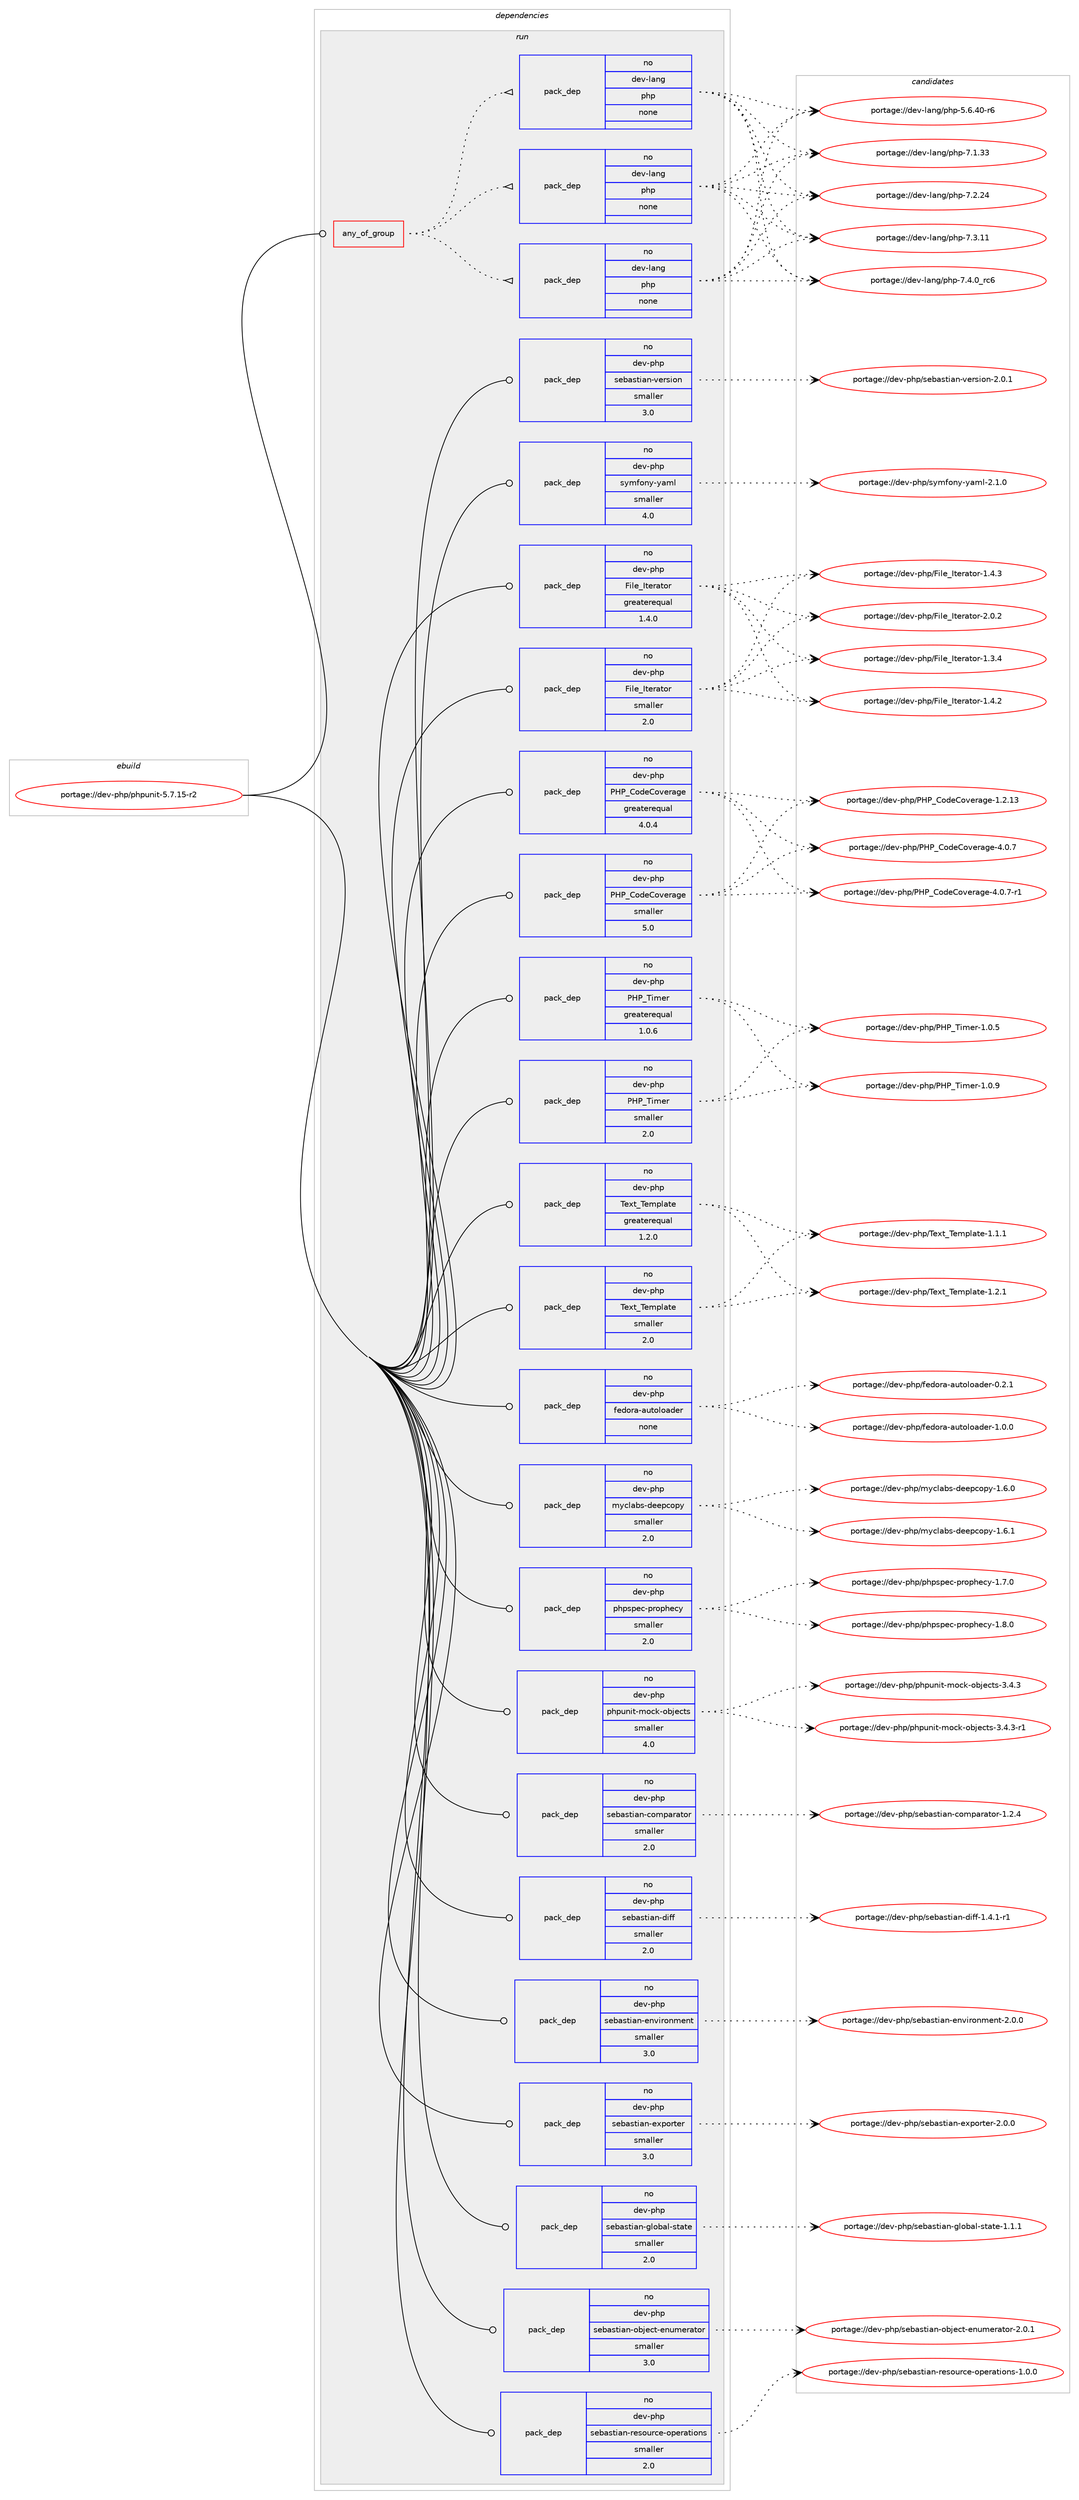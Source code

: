 digraph prolog {

# *************
# Graph options
# *************

newrank=true;
concentrate=true;
compound=true;
graph [rankdir=LR,fontname=Helvetica,fontsize=10,ranksep=1.5];#, ranksep=2.5, nodesep=0.2];
edge  [arrowhead=vee];
node  [fontname=Helvetica,fontsize=10];

# **********
# The ebuild
# **********

subgraph cluster_leftcol {
color=gray;
rank=same;
label=<<i>ebuild</i>>;
id [label="portage://dev-php/phpunit-5.7.15-r2", color=red, width=4, href="../dev-php/phpunit-5.7.15-r2.svg"];
}

# ****************
# The dependencies
# ****************

subgraph cluster_midcol {
color=gray;
label=<<i>dependencies</i>>;
subgraph cluster_compile {
fillcolor="#eeeeee";
style=filled;
label=<<i>compile</i>>;
}
subgraph cluster_compileandrun {
fillcolor="#eeeeee";
style=filled;
label=<<i>compile and run</i>>;
}
subgraph cluster_run {
fillcolor="#eeeeee";
style=filled;
label=<<i>run</i>>;
subgraph any3223 {
dependency126636 [label=<<TABLE BORDER="0" CELLBORDER="1" CELLSPACING="0" CELLPADDING="4"><TR><TD CELLPADDING="10">any_of_group</TD></TR></TABLE>>, shape=none, color=red];subgraph pack98690 {
dependency126637 [label=<<TABLE BORDER="0" CELLBORDER="1" CELLSPACING="0" CELLPADDING="4" WIDTH="220"><TR><TD ROWSPAN="6" CELLPADDING="30">pack_dep</TD></TR><TR><TD WIDTH="110">no</TD></TR><TR><TD>dev-lang</TD></TR><TR><TD>php</TD></TR><TR><TD>none</TD></TR><TR><TD></TD></TR></TABLE>>, shape=none, color=blue];
}
dependency126636:e -> dependency126637:w [weight=20,style="dotted",arrowhead="oinv"];
subgraph pack98691 {
dependency126638 [label=<<TABLE BORDER="0" CELLBORDER="1" CELLSPACING="0" CELLPADDING="4" WIDTH="220"><TR><TD ROWSPAN="6" CELLPADDING="30">pack_dep</TD></TR><TR><TD WIDTH="110">no</TD></TR><TR><TD>dev-lang</TD></TR><TR><TD>php</TD></TR><TR><TD>none</TD></TR><TR><TD></TD></TR></TABLE>>, shape=none, color=blue];
}
dependency126636:e -> dependency126638:w [weight=20,style="dotted",arrowhead="oinv"];
subgraph pack98692 {
dependency126639 [label=<<TABLE BORDER="0" CELLBORDER="1" CELLSPACING="0" CELLPADDING="4" WIDTH="220"><TR><TD ROWSPAN="6" CELLPADDING="30">pack_dep</TD></TR><TR><TD WIDTH="110">no</TD></TR><TR><TD>dev-lang</TD></TR><TR><TD>php</TD></TR><TR><TD>none</TD></TR><TR><TD></TD></TR></TABLE>>, shape=none, color=blue];
}
dependency126636:e -> dependency126639:w [weight=20,style="dotted",arrowhead="oinv"];
}
id:e -> dependency126636:w [weight=20,style="solid",arrowhead="odot"];
subgraph pack98693 {
dependency126640 [label=<<TABLE BORDER="0" CELLBORDER="1" CELLSPACING="0" CELLPADDING="4" WIDTH="220"><TR><TD ROWSPAN="6" CELLPADDING="30">pack_dep</TD></TR><TR><TD WIDTH="110">no</TD></TR><TR><TD>dev-php</TD></TR><TR><TD>File_Iterator</TD></TR><TR><TD>greaterequal</TD></TR><TR><TD>1.4.0</TD></TR></TABLE>>, shape=none, color=blue];
}
id:e -> dependency126640:w [weight=20,style="solid",arrowhead="odot"];
subgraph pack98694 {
dependency126641 [label=<<TABLE BORDER="0" CELLBORDER="1" CELLSPACING="0" CELLPADDING="4" WIDTH="220"><TR><TD ROWSPAN="6" CELLPADDING="30">pack_dep</TD></TR><TR><TD WIDTH="110">no</TD></TR><TR><TD>dev-php</TD></TR><TR><TD>File_Iterator</TD></TR><TR><TD>smaller</TD></TR><TR><TD>2.0</TD></TR></TABLE>>, shape=none, color=blue];
}
id:e -> dependency126641:w [weight=20,style="solid",arrowhead="odot"];
subgraph pack98695 {
dependency126642 [label=<<TABLE BORDER="0" CELLBORDER="1" CELLSPACING="0" CELLPADDING="4" WIDTH="220"><TR><TD ROWSPAN="6" CELLPADDING="30">pack_dep</TD></TR><TR><TD WIDTH="110">no</TD></TR><TR><TD>dev-php</TD></TR><TR><TD>PHP_CodeCoverage</TD></TR><TR><TD>greaterequal</TD></TR><TR><TD>4.0.4</TD></TR></TABLE>>, shape=none, color=blue];
}
id:e -> dependency126642:w [weight=20,style="solid",arrowhead="odot"];
subgraph pack98696 {
dependency126643 [label=<<TABLE BORDER="0" CELLBORDER="1" CELLSPACING="0" CELLPADDING="4" WIDTH="220"><TR><TD ROWSPAN="6" CELLPADDING="30">pack_dep</TD></TR><TR><TD WIDTH="110">no</TD></TR><TR><TD>dev-php</TD></TR><TR><TD>PHP_CodeCoverage</TD></TR><TR><TD>smaller</TD></TR><TR><TD>5.0</TD></TR></TABLE>>, shape=none, color=blue];
}
id:e -> dependency126643:w [weight=20,style="solid",arrowhead="odot"];
subgraph pack98697 {
dependency126644 [label=<<TABLE BORDER="0" CELLBORDER="1" CELLSPACING="0" CELLPADDING="4" WIDTH="220"><TR><TD ROWSPAN="6" CELLPADDING="30">pack_dep</TD></TR><TR><TD WIDTH="110">no</TD></TR><TR><TD>dev-php</TD></TR><TR><TD>PHP_Timer</TD></TR><TR><TD>greaterequal</TD></TR><TR><TD>1.0.6</TD></TR></TABLE>>, shape=none, color=blue];
}
id:e -> dependency126644:w [weight=20,style="solid",arrowhead="odot"];
subgraph pack98698 {
dependency126645 [label=<<TABLE BORDER="0" CELLBORDER="1" CELLSPACING="0" CELLPADDING="4" WIDTH="220"><TR><TD ROWSPAN="6" CELLPADDING="30">pack_dep</TD></TR><TR><TD WIDTH="110">no</TD></TR><TR><TD>dev-php</TD></TR><TR><TD>PHP_Timer</TD></TR><TR><TD>smaller</TD></TR><TR><TD>2.0</TD></TR></TABLE>>, shape=none, color=blue];
}
id:e -> dependency126645:w [weight=20,style="solid",arrowhead="odot"];
subgraph pack98699 {
dependency126646 [label=<<TABLE BORDER="0" CELLBORDER="1" CELLSPACING="0" CELLPADDING="4" WIDTH="220"><TR><TD ROWSPAN="6" CELLPADDING="30">pack_dep</TD></TR><TR><TD WIDTH="110">no</TD></TR><TR><TD>dev-php</TD></TR><TR><TD>Text_Template</TD></TR><TR><TD>greaterequal</TD></TR><TR><TD>1.2.0</TD></TR></TABLE>>, shape=none, color=blue];
}
id:e -> dependency126646:w [weight=20,style="solid",arrowhead="odot"];
subgraph pack98700 {
dependency126647 [label=<<TABLE BORDER="0" CELLBORDER="1" CELLSPACING="0" CELLPADDING="4" WIDTH="220"><TR><TD ROWSPAN="6" CELLPADDING="30">pack_dep</TD></TR><TR><TD WIDTH="110">no</TD></TR><TR><TD>dev-php</TD></TR><TR><TD>Text_Template</TD></TR><TR><TD>smaller</TD></TR><TR><TD>2.0</TD></TR></TABLE>>, shape=none, color=blue];
}
id:e -> dependency126647:w [weight=20,style="solid",arrowhead="odot"];
subgraph pack98701 {
dependency126648 [label=<<TABLE BORDER="0" CELLBORDER="1" CELLSPACING="0" CELLPADDING="4" WIDTH="220"><TR><TD ROWSPAN="6" CELLPADDING="30">pack_dep</TD></TR><TR><TD WIDTH="110">no</TD></TR><TR><TD>dev-php</TD></TR><TR><TD>fedora-autoloader</TD></TR><TR><TD>none</TD></TR><TR><TD></TD></TR></TABLE>>, shape=none, color=blue];
}
id:e -> dependency126648:w [weight=20,style="solid",arrowhead="odot"];
subgraph pack98702 {
dependency126649 [label=<<TABLE BORDER="0" CELLBORDER="1" CELLSPACING="0" CELLPADDING="4" WIDTH="220"><TR><TD ROWSPAN="6" CELLPADDING="30">pack_dep</TD></TR><TR><TD WIDTH="110">no</TD></TR><TR><TD>dev-php</TD></TR><TR><TD>myclabs-deepcopy</TD></TR><TR><TD>smaller</TD></TR><TR><TD>2.0</TD></TR></TABLE>>, shape=none, color=blue];
}
id:e -> dependency126649:w [weight=20,style="solid",arrowhead="odot"];
subgraph pack98703 {
dependency126650 [label=<<TABLE BORDER="0" CELLBORDER="1" CELLSPACING="0" CELLPADDING="4" WIDTH="220"><TR><TD ROWSPAN="6" CELLPADDING="30">pack_dep</TD></TR><TR><TD WIDTH="110">no</TD></TR><TR><TD>dev-php</TD></TR><TR><TD>phpspec-prophecy</TD></TR><TR><TD>smaller</TD></TR><TR><TD>2.0</TD></TR></TABLE>>, shape=none, color=blue];
}
id:e -> dependency126650:w [weight=20,style="solid",arrowhead="odot"];
subgraph pack98704 {
dependency126651 [label=<<TABLE BORDER="0" CELLBORDER="1" CELLSPACING="0" CELLPADDING="4" WIDTH="220"><TR><TD ROWSPAN="6" CELLPADDING="30">pack_dep</TD></TR><TR><TD WIDTH="110">no</TD></TR><TR><TD>dev-php</TD></TR><TR><TD>phpunit-mock-objects</TD></TR><TR><TD>smaller</TD></TR><TR><TD>4.0</TD></TR></TABLE>>, shape=none, color=blue];
}
id:e -> dependency126651:w [weight=20,style="solid",arrowhead="odot"];
subgraph pack98705 {
dependency126652 [label=<<TABLE BORDER="0" CELLBORDER="1" CELLSPACING="0" CELLPADDING="4" WIDTH="220"><TR><TD ROWSPAN="6" CELLPADDING="30">pack_dep</TD></TR><TR><TD WIDTH="110">no</TD></TR><TR><TD>dev-php</TD></TR><TR><TD>sebastian-comparator</TD></TR><TR><TD>smaller</TD></TR><TR><TD>2.0</TD></TR></TABLE>>, shape=none, color=blue];
}
id:e -> dependency126652:w [weight=20,style="solid",arrowhead="odot"];
subgraph pack98706 {
dependency126653 [label=<<TABLE BORDER="0" CELLBORDER="1" CELLSPACING="0" CELLPADDING="4" WIDTH="220"><TR><TD ROWSPAN="6" CELLPADDING="30">pack_dep</TD></TR><TR><TD WIDTH="110">no</TD></TR><TR><TD>dev-php</TD></TR><TR><TD>sebastian-diff</TD></TR><TR><TD>smaller</TD></TR><TR><TD>2.0</TD></TR></TABLE>>, shape=none, color=blue];
}
id:e -> dependency126653:w [weight=20,style="solid",arrowhead="odot"];
subgraph pack98707 {
dependency126654 [label=<<TABLE BORDER="0" CELLBORDER="1" CELLSPACING="0" CELLPADDING="4" WIDTH="220"><TR><TD ROWSPAN="6" CELLPADDING="30">pack_dep</TD></TR><TR><TD WIDTH="110">no</TD></TR><TR><TD>dev-php</TD></TR><TR><TD>sebastian-environment</TD></TR><TR><TD>smaller</TD></TR><TR><TD>3.0</TD></TR></TABLE>>, shape=none, color=blue];
}
id:e -> dependency126654:w [weight=20,style="solid",arrowhead="odot"];
subgraph pack98708 {
dependency126655 [label=<<TABLE BORDER="0" CELLBORDER="1" CELLSPACING="0" CELLPADDING="4" WIDTH="220"><TR><TD ROWSPAN="6" CELLPADDING="30">pack_dep</TD></TR><TR><TD WIDTH="110">no</TD></TR><TR><TD>dev-php</TD></TR><TR><TD>sebastian-exporter</TD></TR><TR><TD>smaller</TD></TR><TR><TD>3.0</TD></TR></TABLE>>, shape=none, color=blue];
}
id:e -> dependency126655:w [weight=20,style="solid",arrowhead="odot"];
subgraph pack98709 {
dependency126656 [label=<<TABLE BORDER="0" CELLBORDER="1" CELLSPACING="0" CELLPADDING="4" WIDTH="220"><TR><TD ROWSPAN="6" CELLPADDING="30">pack_dep</TD></TR><TR><TD WIDTH="110">no</TD></TR><TR><TD>dev-php</TD></TR><TR><TD>sebastian-global-state</TD></TR><TR><TD>smaller</TD></TR><TR><TD>2.0</TD></TR></TABLE>>, shape=none, color=blue];
}
id:e -> dependency126656:w [weight=20,style="solid",arrowhead="odot"];
subgraph pack98710 {
dependency126657 [label=<<TABLE BORDER="0" CELLBORDER="1" CELLSPACING="0" CELLPADDING="4" WIDTH="220"><TR><TD ROWSPAN="6" CELLPADDING="30">pack_dep</TD></TR><TR><TD WIDTH="110">no</TD></TR><TR><TD>dev-php</TD></TR><TR><TD>sebastian-object-enumerator</TD></TR><TR><TD>smaller</TD></TR><TR><TD>3.0</TD></TR></TABLE>>, shape=none, color=blue];
}
id:e -> dependency126657:w [weight=20,style="solid",arrowhead="odot"];
subgraph pack98711 {
dependency126658 [label=<<TABLE BORDER="0" CELLBORDER="1" CELLSPACING="0" CELLPADDING="4" WIDTH="220"><TR><TD ROWSPAN="6" CELLPADDING="30">pack_dep</TD></TR><TR><TD WIDTH="110">no</TD></TR><TR><TD>dev-php</TD></TR><TR><TD>sebastian-resource-operations</TD></TR><TR><TD>smaller</TD></TR><TR><TD>2.0</TD></TR></TABLE>>, shape=none, color=blue];
}
id:e -> dependency126658:w [weight=20,style="solid",arrowhead="odot"];
subgraph pack98712 {
dependency126659 [label=<<TABLE BORDER="0" CELLBORDER="1" CELLSPACING="0" CELLPADDING="4" WIDTH="220"><TR><TD ROWSPAN="6" CELLPADDING="30">pack_dep</TD></TR><TR><TD WIDTH="110">no</TD></TR><TR><TD>dev-php</TD></TR><TR><TD>sebastian-version</TD></TR><TR><TD>smaller</TD></TR><TR><TD>3.0</TD></TR></TABLE>>, shape=none, color=blue];
}
id:e -> dependency126659:w [weight=20,style="solid",arrowhead="odot"];
subgraph pack98713 {
dependency126660 [label=<<TABLE BORDER="0" CELLBORDER="1" CELLSPACING="0" CELLPADDING="4" WIDTH="220"><TR><TD ROWSPAN="6" CELLPADDING="30">pack_dep</TD></TR><TR><TD WIDTH="110">no</TD></TR><TR><TD>dev-php</TD></TR><TR><TD>symfony-yaml</TD></TR><TR><TD>smaller</TD></TR><TR><TD>4.0</TD></TR></TABLE>>, shape=none, color=blue];
}
id:e -> dependency126660:w [weight=20,style="solid",arrowhead="odot"];
}
}

# **************
# The candidates
# **************

subgraph cluster_choices {
rank=same;
color=gray;
label=<<i>candidates</i>>;

subgraph choice98690 {
color=black;
nodesep=1;
choiceportage100101118451089711010347112104112455346544652484511454 [label="portage://dev-lang/php-5.6.40-r6", color=red, width=4,href="../dev-lang/php-5.6.40-r6.svg"];
choiceportage10010111845108971101034711210411245554649465151 [label="portage://dev-lang/php-7.1.33", color=red, width=4,href="../dev-lang/php-7.1.33.svg"];
choiceportage10010111845108971101034711210411245554650465052 [label="portage://dev-lang/php-7.2.24", color=red, width=4,href="../dev-lang/php-7.2.24.svg"];
choiceportage10010111845108971101034711210411245554651464949 [label="portage://dev-lang/php-7.3.11", color=red, width=4,href="../dev-lang/php-7.3.11.svg"];
choiceportage100101118451089711010347112104112455546524648951149954 [label="portage://dev-lang/php-7.4.0_rc6", color=red, width=4,href="../dev-lang/php-7.4.0_rc6.svg"];
dependency126637:e -> choiceportage100101118451089711010347112104112455346544652484511454:w [style=dotted,weight="100"];
dependency126637:e -> choiceportage10010111845108971101034711210411245554649465151:w [style=dotted,weight="100"];
dependency126637:e -> choiceportage10010111845108971101034711210411245554650465052:w [style=dotted,weight="100"];
dependency126637:e -> choiceportage10010111845108971101034711210411245554651464949:w [style=dotted,weight="100"];
dependency126637:e -> choiceportage100101118451089711010347112104112455546524648951149954:w [style=dotted,weight="100"];
}
subgraph choice98691 {
color=black;
nodesep=1;
choiceportage100101118451089711010347112104112455346544652484511454 [label="portage://dev-lang/php-5.6.40-r6", color=red, width=4,href="../dev-lang/php-5.6.40-r6.svg"];
choiceportage10010111845108971101034711210411245554649465151 [label="portage://dev-lang/php-7.1.33", color=red, width=4,href="../dev-lang/php-7.1.33.svg"];
choiceportage10010111845108971101034711210411245554650465052 [label="portage://dev-lang/php-7.2.24", color=red, width=4,href="../dev-lang/php-7.2.24.svg"];
choiceportage10010111845108971101034711210411245554651464949 [label="portage://dev-lang/php-7.3.11", color=red, width=4,href="../dev-lang/php-7.3.11.svg"];
choiceportage100101118451089711010347112104112455546524648951149954 [label="portage://dev-lang/php-7.4.0_rc6", color=red, width=4,href="../dev-lang/php-7.4.0_rc6.svg"];
dependency126638:e -> choiceportage100101118451089711010347112104112455346544652484511454:w [style=dotted,weight="100"];
dependency126638:e -> choiceportage10010111845108971101034711210411245554649465151:w [style=dotted,weight="100"];
dependency126638:e -> choiceportage10010111845108971101034711210411245554650465052:w [style=dotted,weight="100"];
dependency126638:e -> choiceportage10010111845108971101034711210411245554651464949:w [style=dotted,weight="100"];
dependency126638:e -> choiceportage100101118451089711010347112104112455546524648951149954:w [style=dotted,weight="100"];
}
subgraph choice98692 {
color=black;
nodesep=1;
choiceportage100101118451089711010347112104112455346544652484511454 [label="portage://dev-lang/php-5.6.40-r6", color=red, width=4,href="../dev-lang/php-5.6.40-r6.svg"];
choiceportage10010111845108971101034711210411245554649465151 [label="portage://dev-lang/php-7.1.33", color=red, width=4,href="../dev-lang/php-7.1.33.svg"];
choiceportage10010111845108971101034711210411245554650465052 [label="portage://dev-lang/php-7.2.24", color=red, width=4,href="../dev-lang/php-7.2.24.svg"];
choiceportage10010111845108971101034711210411245554651464949 [label="portage://dev-lang/php-7.3.11", color=red, width=4,href="../dev-lang/php-7.3.11.svg"];
choiceportage100101118451089711010347112104112455546524648951149954 [label="portage://dev-lang/php-7.4.0_rc6", color=red, width=4,href="../dev-lang/php-7.4.0_rc6.svg"];
dependency126639:e -> choiceportage100101118451089711010347112104112455346544652484511454:w [style=dotted,weight="100"];
dependency126639:e -> choiceportage10010111845108971101034711210411245554649465151:w [style=dotted,weight="100"];
dependency126639:e -> choiceportage10010111845108971101034711210411245554650465052:w [style=dotted,weight="100"];
dependency126639:e -> choiceportage10010111845108971101034711210411245554651464949:w [style=dotted,weight="100"];
dependency126639:e -> choiceportage100101118451089711010347112104112455546524648951149954:w [style=dotted,weight="100"];
}
subgraph choice98693 {
color=black;
nodesep=1;
choiceportage100101118451121041124770105108101957311610111497116111114454946514652 [label="portage://dev-php/File_Iterator-1.3.4", color=red, width=4,href="../dev-php/File_Iterator-1.3.4.svg"];
choiceportage100101118451121041124770105108101957311610111497116111114454946524650 [label="portage://dev-php/File_Iterator-1.4.2", color=red, width=4,href="../dev-php/File_Iterator-1.4.2.svg"];
choiceportage100101118451121041124770105108101957311610111497116111114454946524651 [label="portage://dev-php/File_Iterator-1.4.3", color=red, width=4,href="../dev-php/File_Iterator-1.4.3.svg"];
choiceportage100101118451121041124770105108101957311610111497116111114455046484650 [label="portage://dev-php/File_Iterator-2.0.2", color=red, width=4,href="../dev-php/File_Iterator-2.0.2.svg"];
dependency126640:e -> choiceportage100101118451121041124770105108101957311610111497116111114454946514652:w [style=dotted,weight="100"];
dependency126640:e -> choiceportage100101118451121041124770105108101957311610111497116111114454946524650:w [style=dotted,weight="100"];
dependency126640:e -> choiceportage100101118451121041124770105108101957311610111497116111114454946524651:w [style=dotted,weight="100"];
dependency126640:e -> choiceportage100101118451121041124770105108101957311610111497116111114455046484650:w [style=dotted,weight="100"];
}
subgraph choice98694 {
color=black;
nodesep=1;
choiceportage100101118451121041124770105108101957311610111497116111114454946514652 [label="portage://dev-php/File_Iterator-1.3.4", color=red, width=4,href="../dev-php/File_Iterator-1.3.4.svg"];
choiceportage100101118451121041124770105108101957311610111497116111114454946524650 [label="portage://dev-php/File_Iterator-1.4.2", color=red, width=4,href="../dev-php/File_Iterator-1.4.2.svg"];
choiceportage100101118451121041124770105108101957311610111497116111114454946524651 [label="portage://dev-php/File_Iterator-1.4.3", color=red, width=4,href="../dev-php/File_Iterator-1.4.3.svg"];
choiceportage100101118451121041124770105108101957311610111497116111114455046484650 [label="portage://dev-php/File_Iterator-2.0.2", color=red, width=4,href="../dev-php/File_Iterator-2.0.2.svg"];
dependency126641:e -> choiceportage100101118451121041124770105108101957311610111497116111114454946514652:w [style=dotted,weight="100"];
dependency126641:e -> choiceportage100101118451121041124770105108101957311610111497116111114454946524650:w [style=dotted,weight="100"];
dependency126641:e -> choiceportage100101118451121041124770105108101957311610111497116111114454946524651:w [style=dotted,weight="100"];
dependency126641:e -> choiceportage100101118451121041124770105108101957311610111497116111114455046484650:w [style=dotted,weight="100"];
}
subgraph choice98695 {
color=black;
nodesep=1;
choiceportage10010111845112104112478072809567111100101671111181011149710310145494650464951 [label="portage://dev-php/PHP_CodeCoverage-1.2.13", color=red, width=4,href="../dev-php/PHP_CodeCoverage-1.2.13.svg"];
choiceportage100101118451121041124780728095671111001016711111810111497103101455246484655 [label="portage://dev-php/PHP_CodeCoverage-4.0.7", color=red, width=4,href="../dev-php/PHP_CodeCoverage-4.0.7.svg"];
choiceportage1001011184511210411247807280956711110010167111118101114971031014552464846554511449 [label="portage://dev-php/PHP_CodeCoverage-4.0.7-r1", color=red, width=4,href="../dev-php/PHP_CodeCoverage-4.0.7-r1.svg"];
dependency126642:e -> choiceportage10010111845112104112478072809567111100101671111181011149710310145494650464951:w [style=dotted,weight="100"];
dependency126642:e -> choiceportage100101118451121041124780728095671111001016711111810111497103101455246484655:w [style=dotted,weight="100"];
dependency126642:e -> choiceportage1001011184511210411247807280956711110010167111118101114971031014552464846554511449:w [style=dotted,weight="100"];
}
subgraph choice98696 {
color=black;
nodesep=1;
choiceportage10010111845112104112478072809567111100101671111181011149710310145494650464951 [label="portage://dev-php/PHP_CodeCoverage-1.2.13", color=red, width=4,href="../dev-php/PHP_CodeCoverage-1.2.13.svg"];
choiceportage100101118451121041124780728095671111001016711111810111497103101455246484655 [label="portage://dev-php/PHP_CodeCoverage-4.0.7", color=red, width=4,href="../dev-php/PHP_CodeCoverage-4.0.7.svg"];
choiceportage1001011184511210411247807280956711110010167111118101114971031014552464846554511449 [label="portage://dev-php/PHP_CodeCoverage-4.0.7-r1", color=red, width=4,href="../dev-php/PHP_CodeCoverage-4.0.7-r1.svg"];
dependency126643:e -> choiceportage10010111845112104112478072809567111100101671111181011149710310145494650464951:w [style=dotted,weight="100"];
dependency126643:e -> choiceportage100101118451121041124780728095671111001016711111810111497103101455246484655:w [style=dotted,weight="100"];
dependency126643:e -> choiceportage1001011184511210411247807280956711110010167111118101114971031014552464846554511449:w [style=dotted,weight="100"];
}
subgraph choice98697 {
color=black;
nodesep=1;
choiceportage10010111845112104112478072809584105109101114454946484653 [label="portage://dev-php/PHP_Timer-1.0.5", color=red, width=4,href="../dev-php/PHP_Timer-1.0.5.svg"];
choiceportage10010111845112104112478072809584105109101114454946484657 [label="portage://dev-php/PHP_Timer-1.0.9", color=red, width=4,href="../dev-php/PHP_Timer-1.0.9.svg"];
dependency126644:e -> choiceportage10010111845112104112478072809584105109101114454946484653:w [style=dotted,weight="100"];
dependency126644:e -> choiceportage10010111845112104112478072809584105109101114454946484657:w [style=dotted,weight="100"];
}
subgraph choice98698 {
color=black;
nodesep=1;
choiceportage10010111845112104112478072809584105109101114454946484653 [label="portage://dev-php/PHP_Timer-1.0.5", color=red, width=4,href="../dev-php/PHP_Timer-1.0.5.svg"];
choiceportage10010111845112104112478072809584105109101114454946484657 [label="portage://dev-php/PHP_Timer-1.0.9", color=red, width=4,href="../dev-php/PHP_Timer-1.0.9.svg"];
dependency126645:e -> choiceportage10010111845112104112478072809584105109101114454946484653:w [style=dotted,weight="100"];
dependency126645:e -> choiceportage10010111845112104112478072809584105109101114454946484657:w [style=dotted,weight="100"];
}
subgraph choice98699 {
color=black;
nodesep=1;
choiceportage100101118451121041124784101120116958410110911210897116101454946494649 [label="portage://dev-php/Text_Template-1.1.1", color=red, width=4,href="../dev-php/Text_Template-1.1.1.svg"];
choiceportage100101118451121041124784101120116958410110911210897116101454946504649 [label="portage://dev-php/Text_Template-1.2.1", color=red, width=4,href="../dev-php/Text_Template-1.2.1.svg"];
dependency126646:e -> choiceportage100101118451121041124784101120116958410110911210897116101454946494649:w [style=dotted,weight="100"];
dependency126646:e -> choiceportage100101118451121041124784101120116958410110911210897116101454946504649:w [style=dotted,weight="100"];
}
subgraph choice98700 {
color=black;
nodesep=1;
choiceportage100101118451121041124784101120116958410110911210897116101454946494649 [label="portage://dev-php/Text_Template-1.1.1", color=red, width=4,href="../dev-php/Text_Template-1.1.1.svg"];
choiceportage100101118451121041124784101120116958410110911210897116101454946504649 [label="portage://dev-php/Text_Template-1.2.1", color=red, width=4,href="../dev-php/Text_Template-1.2.1.svg"];
dependency126647:e -> choiceportage100101118451121041124784101120116958410110911210897116101454946494649:w [style=dotted,weight="100"];
dependency126647:e -> choiceportage100101118451121041124784101120116958410110911210897116101454946504649:w [style=dotted,weight="100"];
}
subgraph choice98701 {
color=black;
nodesep=1;
choiceportage100101118451121041124710210110011111497459711711611110811197100101114454846504649 [label="portage://dev-php/fedora-autoloader-0.2.1", color=red, width=4,href="../dev-php/fedora-autoloader-0.2.1.svg"];
choiceportage100101118451121041124710210110011111497459711711611110811197100101114454946484648 [label="portage://dev-php/fedora-autoloader-1.0.0", color=red, width=4,href="../dev-php/fedora-autoloader-1.0.0.svg"];
dependency126648:e -> choiceportage100101118451121041124710210110011111497459711711611110811197100101114454846504649:w [style=dotted,weight="100"];
dependency126648:e -> choiceportage100101118451121041124710210110011111497459711711611110811197100101114454946484648:w [style=dotted,weight="100"];
}
subgraph choice98702 {
color=black;
nodesep=1;
choiceportage10010111845112104112471091219910897981154510010110111299111112121454946544648 [label="portage://dev-php/myclabs-deepcopy-1.6.0", color=red, width=4,href="../dev-php/myclabs-deepcopy-1.6.0.svg"];
choiceportage10010111845112104112471091219910897981154510010110111299111112121454946544649 [label="portage://dev-php/myclabs-deepcopy-1.6.1", color=red, width=4,href="../dev-php/myclabs-deepcopy-1.6.1.svg"];
dependency126649:e -> choiceportage10010111845112104112471091219910897981154510010110111299111112121454946544648:w [style=dotted,weight="100"];
dependency126649:e -> choiceportage10010111845112104112471091219910897981154510010110111299111112121454946544649:w [style=dotted,weight="100"];
}
subgraph choice98703 {
color=black;
nodesep=1;
choiceportage1001011184511210411247112104112115112101994511211411111210410199121454946554648 [label="portage://dev-php/phpspec-prophecy-1.7.0", color=red, width=4,href="../dev-php/phpspec-prophecy-1.7.0.svg"];
choiceportage1001011184511210411247112104112115112101994511211411111210410199121454946564648 [label="portage://dev-php/phpspec-prophecy-1.8.0", color=red, width=4,href="../dev-php/phpspec-prophecy-1.8.0.svg"];
dependency126650:e -> choiceportage1001011184511210411247112104112115112101994511211411111210410199121454946554648:w [style=dotted,weight="100"];
dependency126650:e -> choiceportage1001011184511210411247112104112115112101994511211411111210410199121454946564648:w [style=dotted,weight="100"];
}
subgraph choice98704 {
color=black;
nodesep=1;
choiceportage10010111845112104112471121041121171101051164510911199107451119810610199116115455146524651 [label="portage://dev-php/phpunit-mock-objects-3.4.3", color=red, width=4,href="../dev-php/phpunit-mock-objects-3.4.3.svg"];
choiceportage100101118451121041124711210411211711010511645109111991074511198106101991161154551465246514511449 [label="portage://dev-php/phpunit-mock-objects-3.4.3-r1", color=red, width=4,href="../dev-php/phpunit-mock-objects-3.4.3-r1.svg"];
dependency126651:e -> choiceportage10010111845112104112471121041121171101051164510911199107451119810610199116115455146524651:w [style=dotted,weight="100"];
dependency126651:e -> choiceportage100101118451121041124711210411211711010511645109111991074511198106101991161154551465246514511449:w [style=dotted,weight="100"];
}
subgraph choice98705 {
color=black;
nodesep=1;
choiceportage100101118451121041124711510198971151161059711045991111091129711497116111114454946504652 [label="portage://dev-php/sebastian-comparator-1.2.4", color=red, width=4,href="../dev-php/sebastian-comparator-1.2.4.svg"];
dependency126652:e -> choiceportage100101118451121041124711510198971151161059711045991111091129711497116111114454946504652:w [style=dotted,weight="100"];
}
subgraph choice98706 {
color=black;
nodesep=1;
choiceportage1001011184511210411247115101989711511610597110451001051021024549465246494511449 [label="portage://dev-php/sebastian-diff-1.4.1-r1", color=red, width=4,href="../dev-php/sebastian-diff-1.4.1-r1.svg"];
dependency126653:e -> choiceportage1001011184511210411247115101989711511610597110451001051021024549465246494511449:w [style=dotted,weight="100"];
}
subgraph choice98707 {
color=black;
nodesep=1;
choiceportage100101118451121041124711510198971151161059711045101110118105114111110109101110116455046484648 [label="portage://dev-php/sebastian-environment-2.0.0", color=red, width=4,href="../dev-php/sebastian-environment-2.0.0.svg"];
dependency126654:e -> choiceportage100101118451121041124711510198971151161059711045101110118105114111110109101110116455046484648:w [style=dotted,weight="100"];
}
subgraph choice98708 {
color=black;
nodesep=1;
choiceportage100101118451121041124711510198971151161059711045101120112111114116101114455046484648 [label="portage://dev-php/sebastian-exporter-2.0.0", color=red, width=4,href="../dev-php/sebastian-exporter-2.0.0.svg"];
dependency126655:e -> choiceportage100101118451121041124711510198971151161059711045101120112111114116101114455046484648:w [style=dotted,weight="100"];
}
subgraph choice98709 {
color=black;
nodesep=1;
choiceportage10010111845112104112471151019897115116105971104510310811198971084511511697116101454946494649 [label="portage://dev-php/sebastian-global-state-1.1.1", color=red, width=4,href="../dev-php/sebastian-global-state-1.1.1.svg"];
dependency126656:e -> choiceportage10010111845112104112471151019897115116105971104510310811198971084511511697116101454946494649:w [style=dotted,weight="100"];
}
subgraph choice98710 {
color=black;
nodesep=1;
choiceportage10010111845112104112471151019897115116105971104511198106101991164510111011710910111497116111114455046484649 [label="portage://dev-php/sebastian-object-enumerator-2.0.1", color=red, width=4,href="../dev-php/sebastian-object-enumerator-2.0.1.svg"];
dependency126657:e -> choiceportage10010111845112104112471151019897115116105971104511198106101991164510111011710910111497116111114455046484649:w [style=dotted,weight="100"];
}
subgraph choice98711 {
color=black;
nodesep=1;
choiceportage100101118451121041124711510198971151161059711045114101115111117114991014511111210111497116105111110115454946484648 [label="portage://dev-php/sebastian-resource-operations-1.0.0", color=red, width=4,href="../dev-php/sebastian-resource-operations-1.0.0.svg"];
dependency126658:e -> choiceportage100101118451121041124711510198971151161059711045114101115111117114991014511111210111497116105111110115454946484648:w [style=dotted,weight="100"];
}
subgraph choice98712 {
color=black;
nodesep=1;
choiceportage100101118451121041124711510198971151161059711045118101114115105111110455046484649 [label="portage://dev-php/sebastian-version-2.0.1", color=red, width=4,href="../dev-php/sebastian-version-2.0.1.svg"];
dependency126659:e -> choiceportage100101118451121041124711510198971151161059711045118101114115105111110455046484649:w [style=dotted,weight="100"];
}
subgraph choice98713 {
color=black;
nodesep=1;
choiceportage10010111845112104112471151211091021111101214512197109108455046494648 [label="portage://dev-php/symfony-yaml-2.1.0", color=red, width=4,href="../dev-php/symfony-yaml-2.1.0.svg"];
dependency126660:e -> choiceportage10010111845112104112471151211091021111101214512197109108455046494648:w [style=dotted,weight="100"];
}
}

}
